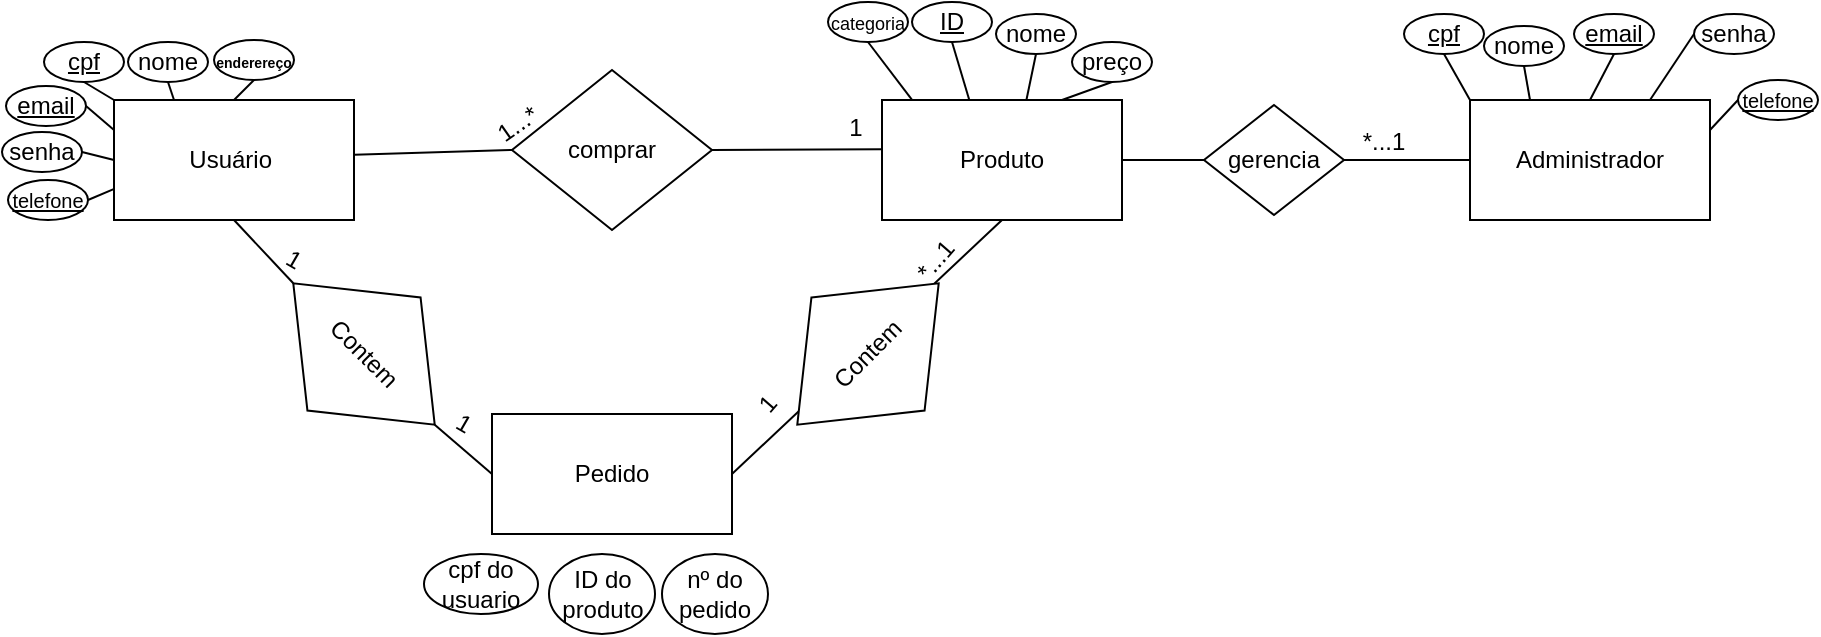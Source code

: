 <mxfile version="20.5.1" type="device"><diagram id="R2lEEEUBdFMjLlhIrx00" name="Page-1"><mxGraphModel dx="599" dy="332" grid="1" gridSize="10" guides="1" tooltips="1" connect="1" arrows="1" fold="1" page="1" pageScale="1" pageWidth="850" pageHeight="1100" math="0" shadow="0" extFonts="Permanent Marker^https://fonts.googleapis.com/css?family=Permanent+Marker"><root><mxCell id="0"/><mxCell id="1" parent="0"/><mxCell id="M5JUImKH1wmiKg8IcGfj-2" value="comprar" style="rhombus;whiteSpace=wrap;html=1;" vertex="1" parent="1"><mxGeometry x="264" y="248" width="100" height="80" as="geometry"/></mxCell><mxCell id="M5JUImKH1wmiKg8IcGfj-3" value="Usuário&amp;nbsp;" style="rounded=0;whiteSpace=wrap;html=1;" vertex="1" parent="1"><mxGeometry x="65" y="263" width="120" height="60" as="geometry"/></mxCell><mxCell id="M5JUImKH1wmiKg8IcGfj-4" value="Produto" style="rounded=0;whiteSpace=wrap;html=1;" vertex="1" parent="1"><mxGeometry x="449" y="263" width="120" height="60" as="geometry"/></mxCell><mxCell id="M5JUImKH1wmiKg8IcGfj-6" value="nome" style="ellipse;whiteSpace=wrap;html=1;" vertex="1" parent="1"><mxGeometry x="72" y="234" width="40" height="20" as="geometry"/></mxCell><mxCell id="M5JUImKH1wmiKg8IcGfj-7" value="" style="endArrow=none;html=1;rounded=0;entryX=0.5;entryY=1;entryDx=0;entryDy=0;exitX=0.25;exitY=0;exitDx=0;exitDy=0;" edge="1" parent="1" source="M5JUImKH1wmiKg8IcGfj-3" target="M5JUImKH1wmiKg8IcGfj-6"><mxGeometry width="50" height="50" relative="1" as="geometry"><mxPoint x="135" y="353" as="sourcePoint"/><mxPoint x="185" y="303" as="targetPoint"/></mxGeometry></mxCell><mxCell id="M5JUImKH1wmiKg8IcGfj-8" value="&lt;u&gt;cpf&lt;/u&gt;" style="ellipse;whiteSpace=wrap;html=1;" vertex="1" parent="1"><mxGeometry x="30" y="234" width="40" height="20" as="geometry"/></mxCell><mxCell id="M5JUImKH1wmiKg8IcGfj-9" value="&lt;font style=&quot;font-size: 7px;&quot;&gt;&lt;b&gt;enderereço&lt;/b&gt;&lt;/font&gt;" style="ellipse;whiteSpace=wrap;html=1;" vertex="1" parent="1"><mxGeometry x="115" y="233" width="40" height="20" as="geometry"/></mxCell><mxCell id="M5JUImKH1wmiKg8IcGfj-10" value="" style="endArrow=none;html=1;rounded=0;entryX=0.5;entryY=1;entryDx=0;entryDy=0;exitX=0.5;exitY=0;exitDx=0;exitDy=0;" edge="1" parent="1" source="M5JUImKH1wmiKg8IcGfj-3" target="M5JUImKH1wmiKg8IcGfj-9"><mxGeometry width="50" height="50" relative="1" as="geometry"><mxPoint x="105" y="273" as="sourcePoint"/><mxPoint x="105.0" y="263" as="targetPoint"/></mxGeometry></mxCell><mxCell id="M5JUImKH1wmiKg8IcGfj-12" value="" style="endArrow=none;html=1;rounded=0;entryX=0.5;entryY=1;entryDx=0;entryDy=0;exitX=0;exitY=0;exitDx=0;exitDy=0;" edge="1" parent="1" source="M5JUImKH1wmiKg8IcGfj-3" target="M5JUImKH1wmiKg8IcGfj-8"><mxGeometry width="50" height="50" relative="1" as="geometry"><mxPoint x="135" y="273" as="sourcePoint"/><mxPoint x="147" y="263" as="targetPoint"/></mxGeometry></mxCell><mxCell id="M5JUImKH1wmiKg8IcGfj-15" value="&lt;u&gt;email&lt;/u&gt;" style="ellipse;whiteSpace=wrap;html=1;" vertex="1" parent="1"><mxGeometry x="11" y="256" width="40" height="20" as="geometry"/></mxCell><mxCell id="M5JUImKH1wmiKg8IcGfj-16" value="senha" style="ellipse;whiteSpace=wrap;html=1;" vertex="1" parent="1"><mxGeometry x="9" y="279" width="40" height="20" as="geometry"/></mxCell><mxCell id="M5JUImKH1wmiKg8IcGfj-17" value="&lt;font style=&quot;font-size: 10px;&quot;&gt;&lt;u&gt;telefone&lt;/u&gt;&lt;/font&gt;" style="ellipse;whiteSpace=wrap;html=1;" vertex="1" parent="1"><mxGeometry x="12" y="303" width="40" height="20" as="geometry"/></mxCell><mxCell id="M5JUImKH1wmiKg8IcGfj-18" value="" style="endArrow=none;html=1;rounded=0;entryX=1;entryY=0.5;entryDx=0;entryDy=0;exitX=0;exitY=0.25;exitDx=0;exitDy=0;" edge="1" parent="1" source="M5JUImKH1wmiKg8IcGfj-3" target="M5JUImKH1wmiKg8IcGfj-15"><mxGeometry width="50" height="50" relative="1" as="geometry"><mxPoint x="75" y="273" as="sourcePoint"/><mxPoint x="62" y="263" as="targetPoint"/></mxGeometry></mxCell><mxCell id="M5JUImKH1wmiKg8IcGfj-22" value="" style="endArrow=none;html=1;rounded=0;entryX=1;entryY=0.5;entryDx=0;entryDy=0;exitX=0;exitY=0.5;exitDx=0;exitDy=0;" edge="1" parent="1" source="M5JUImKH1wmiKg8IcGfj-3" target="M5JUImKH1wmiKg8IcGfj-16"><mxGeometry width="50" height="50" relative="1" as="geometry"><mxPoint x="75" y="288" as="sourcePoint"/><mxPoint x="55" y="273" as="targetPoint"/></mxGeometry></mxCell><mxCell id="M5JUImKH1wmiKg8IcGfj-23" value="" style="endArrow=none;html=1;rounded=0;entryX=1;entryY=0.5;entryDx=0;entryDy=0;exitX=0.001;exitY=0.741;exitDx=0;exitDy=0;exitPerimeter=0;" edge="1" parent="1" source="M5JUImKH1wmiKg8IcGfj-3" target="M5JUImKH1wmiKg8IcGfj-17"><mxGeometry width="50" height="50" relative="1" as="geometry"><mxPoint x="85" y="298" as="sourcePoint"/><mxPoint x="65" y="283" as="targetPoint"/></mxGeometry></mxCell><mxCell id="M5JUImKH1wmiKg8IcGfj-24" value="preço" style="ellipse;whiteSpace=wrap;html=1;" vertex="1" parent="1"><mxGeometry x="544" y="234" width="40" height="20" as="geometry"/></mxCell><mxCell id="M5JUImKH1wmiKg8IcGfj-25" value="&lt;u&gt;ID&lt;/u&gt;" style="ellipse;whiteSpace=wrap;html=1;" vertex="1" parent="1"><mxGeometry x="464" y="214" width="40" height="20" as="geometry"/></mxCell><mxCell id="M5JUImKH1wmiKg8IcGfj-26" value="&lt;font style=&quot;font-size: 9px;&quot;&gt;categoria&lt;/font&gt;" style="ellipse;whiteSpace=wrap;html=1;" vertex="1" parent="1"><mxGeometry x="422" y="214" width="40" height="20" as="geometry"/></mxCell><mxCell id="M5JUImKH1wmiKg8IcGfj-28" value="nome" style="ellipse;whiteSpace=wrap;html=1;" vertex="1" parent="1"><mxGeometry x="506" y="220" width="40" height="20" as="geometry"/></mxCell><mxCell id="M5JUImKH1wmiKg8IcGfj-29" value="" style="endArrow=none;html=1;rounded=0;entryX=0.5;entryY=1;entryDx=0;entryDy=0;exitX=0.364;exitY=0.002;exitDx=0;exitDy=0;exitPerimeter=0;" edge="1" parent="1" source="M5JUImKH1wmiKg8IcGfj-4" target="M5JUImKH1wmiKg8IcGfj-25"><mxGeometry width="50" height="50" relative="1" as="geometry"><mxPoint x="359" y="223" as="sourcePoint"/><mxPoint x="380" y="213" as="targetPoint"/></mxGeometry></mxCell><mxCell id="M5JUImKH1wmiKg8IcGfj-30" value="" style="endArrow=none;html=1;rounded=0;entryX=0.5;entryY=1;entryDx=0;entryDy=0;exitX=0.126;exitY=0.001;exitDx=0;exitDy=0;exitPerimeter=0;" edge="1" parent="1" source="M5JUImKH1wmiKg8IcGfj-4" target="M5JUImKH1wmiKg8IcGfj-26"><mxGeometry width="50" height="50" relative="1" as="geometry"><mxPoint x="489" y="273" as="sourcePoint"/><mxPoint x="469" y="259" as="targetPoint"/></mxGeometry></mxCell><mxCell id="M5JUImKH1wmiKg8IcGfj-31" value="" style="endArrow=none;html=1;rounded=0;entryX=0.5;entryY=1;entryDx=0;entryDy=0;exitX=0.602;exitY=-0.002;exitDx=0;exitDy=0;exitPerimeter=0;" edge="1" parent="1" source="M5JUImKH1wmiKg8IcGfj-4" target="M5JUImKH1wmiKg8IcGfj-28"><mxGeometry width="50" height="50" relative="1" as="geometry"><mxPoint x="459" y="288" as="sourcePoint"/><mxPoint x="442" y="269" as="targetPoint"/></mxGeometry></mxCell><mxCell id="M5JUImKH1wmiKg8IcGfj-32" value="" style="endArrow=none;html=1;rounded=0;entryX=0.5;entryY=1;entryDx=0;entryDy=0;exitX=0.75;exitY=0;exitDx=0;exitDy=0;" edge="1" parent="1" source="M5JUImKH1wmiKg8IcGfj-4" target="M5JUImKH1wmiKg8IcGfj-24"><mxGeometry width="50" height="50" relative="1" as="geometry"><mxPoint x="469" y="298" as="sourcePoint"/><mxPoint x="452" y="279" as="targetPoint"/></mxGeometry></mxCell><mxCell id="M5JUImKH1wmiKg8IcGfj-33" value="Administrador" style="rounded=0;whiteSpace=wrap;html=1;" vertex="1" parent="1"><mxGeometry x="743" y="263" width="120" height="60" as="geometry"/></mxCell><mxCell id="M5JUImKH1wmiKg8IcGfj-34" value="nome" style="ellipse;whiteSpace=wrap;html=1;" vertex="1" parent="1"><mxGeometry x="750" y="226" width="40" height="20" as="geometry"/></mxCell><mxCell id="M5JUImKH1wmiKg8IcGfj-35" value="" style="endArrow=none;html=1;rounded=0;entryX=0.5;entryY=1;entryDx=0;entryDy=0;exitX=0.25;exitY=0;exitDx=0;exitDy=0;" edge="1" parent="1" source="M5JUImKH1wmiKg8IcGfj-33" target="M5JUImKH1wmiKg8IcGfj-34"><mxGeometry width="50" height="50" relative="1" as="geometry"><mxPoint x="813" y="353" as="sourcePoint"/><mxPoint x="863" y="303" as="targetPoint"/></mxGeometry></mxCell><mxCell id="M5JUImKH1wmiKg8IcGfj-36" value="&lt;u&gt;cpf&lt;/u&gt;" style="ellipse;whiteSpace=wrap;html=1;" vertex="1" parent="1"><mxGeometry x="710" y="220" width="40" height="20" as="geometry"/></mxCell><mxCell id="M5JUImKH1wmiKg8IcGfj-39" value="" style="endArrow=none;html=1;rounded=0;entryX=0.5;entryY=1;entryDx=0;entryDy=0;exitX=0;exitY=0;exitDx=0;exitDy=0;" edge="1" parent="1" source="M5JUImKH1wmiKg8IcGfj-33" target="M5JUImKH1wmiKg8IcGfj-36"><mxGeometry width="50" height="50" relative="1" as="geometry"><mxPoint x="813" y="273" as="sourcePoint"/><mxPoint x="825" y="263" as="targetPoint"/></mxGeometry></mxCell><mxCell id="M5JUImKH1wmiKg8IcGfj-40" value="&lt;u&gt;email&lt;/u&gt;" style="ellipse;whiteSpace=wrap;html=1;" vertex="1" parent="1"><mxGeometry x="795" y="220" width="40" height="20" as="geometry"/></mxCell><mxCell id="M5JUImKH1wmiKg8IcGfj-41" value="" style="endArrow=none;html=1;rounded=0;entryX=0.5;entryY=1;entryDx=0;entryDy=0;exitX=0.5;exitY=0;exitDx=0;exitDy=0;" edge="1" parent="1" source="M5JUImKH1wmiKg8IcGfj-33" target="M5JUImKH1wmiKg8IcGfj-40"><mxGeometry width="50" height="50" relative="1" as="geometry"><mxPoint x="813" y="273" as="sourcePoint"/><mxPoint x="825" y="263" as="targetPoint"/></mxGeometry></mxCell><mxCell id="M5JUImKH1wmiKg8IcGfj-43" value="senha" style="ellipse;whiteSpace=wrap;html=1;" vertex="1" parent="1"><mxGeometry x="855" y="220" width="40" height="20" as="geometry"/></mxCell><mxCell id="M5JUImKH1wmiKg8IcGfj-44" value="&lt;font style=&quot;font-size: 10px;&quot;&gt;&lt;u&gt;telefone&lt;/u&gt;&lt;/font&gt;" style="ellipse;whiteSpace=wrap;html=1;" vertex="1" parent="1"><mxGeometry x="877" y="253" width="40" height="20" as="geometry"/></mxCell><mxCell id="M5JUImKH1wmiKg8IcGfj-46" value="" style="endArrow=none;html=1;rounded=0;entryX=0;entryY=0.5;entryDx=0;entryDy=0;exitX=0.75;exitY=0;exitDx=0;exitDy=0;" edge="1" parent="1" source="M5JUImKH1wmiKg8IcGfj-33" target="M5JUImKH1wmiKg8IcGfj-43"><mxGeometry width="50" height="50" relative="1" as="geometry"><mxPoint x="753" y="288" as="sourcePoint"/><mxPoint x="733" y="273" as="targetPoint"/></mxGeometry></mxCell><mxCell id="M5JUImKH1wmiKg8IcGfj-47" value="" style="endArrow=none;html=1;rounded=0;entryX=0;entryY=0.5;entryDx=0;entryDy=0;exitX=1;exitY=0.25;exitDx=0;exitDy=0;" edge="1" parent="1" source="M5JUImKH1wmiKg8IcGfj-33" target="M5JUImKH1wmiKg8IcGfj-44"><mxGeometry width="50" height="50" relative="1" as="geometry"><mxPoint x="763" y="298" as="sourcePoint"/><mxPoint x="743" y="283" as="targetPoint"/></mxGeometry></mxCell><mxCell id="M5JUImKH1wmiKg8IcGfj-48" value="" style="endArrow=none;html=1;rounded=0;fontSize=5;entryX=0;entryY=0.5;entryDx=0;entryDy=0;exitX=1.001;exitY=0.456;exitDx=0;exitDy=0;exitPerimeter=0;" edge="1" parent="1" source="M5JUImKH1wmiKg8IcGfj-3" target="M5JUImKH1wmiKg8IcGfj-2"><mxGeometry width="50" height="50" relative="1" as="geometry"><mxPoint x="159" y="363" as="sourcePoint"/><mxPoint x="209" y="313" as="targetPoint"/></mxGeometry></mxCell><mxCell id="M5JUImKH1wmiKg8IcGfj-49" value="" style="endArrow=none;html=1;rounded=0;fontSize=5;entryX=0.002;entryY=0.411;entryDx=0;entryDy=0;exitX=1;exitY=0.5;exitDx=0;exitDy=0;entryPerimeter=0;" edge="1" parent="1" source="M5JUImKH1wmiKg8IcGfj-2" target="M5JUImKH1wmiKg8IcGfj-4"><mxGeometry width="50" height="50" relative="1" as="geometry"><mxPoint x="205" y="250" as="sourcePoint"/><mxPoint x="274.1" y="249.64" as="targetPoint"/></mxGeometry></mxCell><mxCell id="M5JUImKH1wmiKg8IcGfj-55" value="&lt;font style=&quot;font-size: 12px;&quot;&gt;1...*&lt;/font&gt;" style="text;html=1;strokeColor=none;fillColor=none;align=center;verticalAlign=middle;whiteSpace=wrap;rounded=0;fontSize=5;rotation=-35;" vertex="1" parent="1"><mxGeometry x="237" y="260" width="60" height="30" as="geometry"/></mxCell><mxCell id="M5JUImKH1wmiKg8IcGfj-58" value="&lt;span style=&quot;font-size: 12px;&quot;&gt;1&lt;/span&gt;" style="text;html=1;strokeColor=none;fillColor=none;align=center;verticalAlign=middle;whiteSpace=wrap;rounded=0;fontSize=5;rotation=0;" vertex="1" parent="1"><mxGeometry x="406" y="262" width="60" height="30" as="geometry"/></mxCell><mxCell id="M5JUImKH1wmiKg8IcGfj-59" value="" style="endArrow=none;html=1;rounded=0;fontSize=5;entryX=1;entryY=0.5;entryDx=0;entryDy=0;exitX=0;exitY=0.5;exitDx=0;exitDy=0;" edge="1" parent="1" source="M5JUImKH1wmiKg8IcGfj-33" target="M5JUImKH1wmiKg8IcGfj-4"><mxGeometry width="50" height="50" relative="1" as="geometry"><mxPoint x="374" y="353" as="sourcePoint"/><mxPoint x="459.12" y="307.68" as="targetPoint"/></mxGeometry></mxCell><mxCell id="M5JUImKH1wmiKg8IcGfj-60" value="&lt;font style=&quot;font-size: 12px;&quot;&gt;*...1&lt;/font&gt;" style="text;html=1;strokeColor=none;fillColor=none;align=center;verticalAlign=middle;whiteSpace=wrap;rounded=0;fontSize=5;rotation=0;" vertex="1" parent="1"><mxGeometry x="670" y="269" width="60" height="30" as="geometry"/></mxCell><mxCell id="M5JUImKH1wmiKg8IcGfj-62" value="Pedido" style="rounded=0;whiteSpace=wrap;html=1;" vertex="1" parent="1"><mxGeometry x="254" y="420" width="120" height="60" as="geometry"/></mxCell><mxCell id="M5JUImKH1wmiKg8IcGfj-63" value="" style="endArrow=none;html=1;rounded=0;fontSize=12;exitX=1;exitY=0.5;exitDx=0;exitDy=0;entryX=0.5;entryY=1;entryDx=0;entryDy=0;" edge="1" parent="1" source="M5JUImKH1wmiKg8IcGfj-62" target="M5JUImKH1wmiKg8IcGfj-4"><mxGeometry width="50" height="50" relative="1" as="geometry"><mxPoint x="430" y="350" as="sourcePoint"/><mxPoint x="480" y="300" as="targetPoint"/></mxGeometry></mxCell><mxCell id="M5JUImKH1wmiKg8IcGfj-64" value="" style="endArrow=none;html=1;rounded=0;fontSize=12;exitX=0;exitY=0.5;exitDx=0;exitDy=0;entryX=0.5;entryY=1;entryDx=0;entryDy=0;" edge="1" parent="1" source="M5JUImKH1wmiKg8IcGfj-66" target="M5JUImKH1wmiKg8IcGfj-3"><mxGeometry width="50" height="50" relative="1" as="geometry"><mxPoint x="384" y="420" as="sourcePoint"/><mxPoint x="519" y="333" as="targetPoint"/></mxGeometry></mxCell><mxCell id="M5JUImKH1wmiKg8IcGfj-65" value="&lt;font style=&quot;font-size: 12px;&quot;&gt;1&lt;/font&gt;" style="text;html=1;strokeColor=none;fillColor=none;align=center;verticalAlign=middle;whiteSpace=wrap;rounded=0;fontSize=5;rotation=30;" vertex="1" parent="1"><mxGeometry x="210" y="410" width="60" height="30" as="geometry"/></mxCell><mxCell id="M5JUImKH1wmiKg8IcGfj-66" value="Contem" style="rhombus;whiteSpace=wrap;html=1;rotation=45;" vertex="1" parent="1"><mxGeometry x="140" y="350" width="100" height="80" as="geometry"/></mxCell><mxCell id="M5JUImKH1wmiKg8IcGfj-67" value="Contem" style="rhombus;whiteSpace=wrap;html=1;rotation=-45;" vertex="1" parent="1"><mxGeometry x="392" y="350" width="100" height="80" as="geometry"/></mxCell><mxCell id="M5JUImKH1wmiKg8IcGfj-68" value="&lt;font style=&quot;font-size: 12px;&quot;&gt;1&lt;/font&gt;" style="text;html=1;strokeColor=none;fillColor=none;align=center;verticalAlign=middle;whiteSpace=wrap;rounded=0;fontSize=5;rotation=30;" vertex="1" parent="1"><mxGeometry x="125" y="328" width="60" height="30" as="geometry"/></mxCell><mxCell id="M5JUImKH1wmiKg8IcGfj-69" value="&lt;font style=&quot;font-size: 12px;&quot;&gt;1&lt;/font&gt;" style="text;html=1;strokeColor=none;fillColor=none;align=center;verticalAlign=middle;whiteSpace=wrap;rounded=0;fontSize=5;rotation=-49;" vertex="1" parent="1"><mxGeometry x="362" y="400" width="60" height="30" as="geometry"/></mxCell><mxCell id="M5JUImKH1wmiKg8IcGfj-70" value="&lt;font style=&quot;font-size: 12px;&quot;&gt;*...1&lt;/font&gt;" style="text;html=1;strokeColor=none;fillColor=none;align=center;verticalAlign=middle;whiteSpace=wrap;rounded=0;fontSize=5;rotation=-49;" vertex="1" parent="1"><mxGeometry x="446" y="328" width="60" height="30" as="geometry"/></mxCell><mxCell id="M5JUImKH1wmiKg8IcGfj-71" value="" style="endArrow=none;html=1;rounded=0;fontSize=12;exitX=0;exitY=0.5;exitDx=0;exitDy=0;entryX=1;entryY=0.5;entryDx=0;entryDy=0;" edge="1" parent="1" source="M5JUImKH1wmiKg8IcGfj-62" target="M5JUImKH1wmiKg8IcGfj-66"><mxGeometry width="50" height="50" relative="1" as="geometry"><mxPoint x="174.645" y="364.645" as="sourcePoint"/><mxPoint x="135.0" y="333" as="targetPoint"/></mxGeometry></mxCell><mxCell id="M5JUImKH1wmiKg8IcGfj-72" value="cpf do usuario" style="ellipse;whiteSpace=wrap;html=1;" vertex="1" parent="1"><mxGeometry x="220" y="490" width="57" height="30" as="geometry"/></mxCell><mxCell id="M5JUImKH1wmiKg8IcGfj-73" value="ID do produto" style="ellipse;whiteSpace=wrap;html=1;" vertex="1" parent="1"><mxGeometry x="282.5" y="490" width="53" height="40" as="geometry"/></mxCell><mxCell id="M5JUImKH1wmiKg8IcGfj-74" value="nº do pedido" style="ellipse;whiteSpace=wrap;html=1;" vertex="1" parent="1"><mxGeometry x="339" y="490" width="53" height="40" as="geometry"/></mxCell><mxCell id="M5JUImKH1wmiKg8IcGfj-75" value="gerencia" style="rhombus;whiteSpace=wrap;html=1;" vertex="1" parent="1"><mxGeometry x="610" y="265.5" width="70" height="55" as="geometry"/></mxCell></root></mxGraphModel></diagram></mxfile>